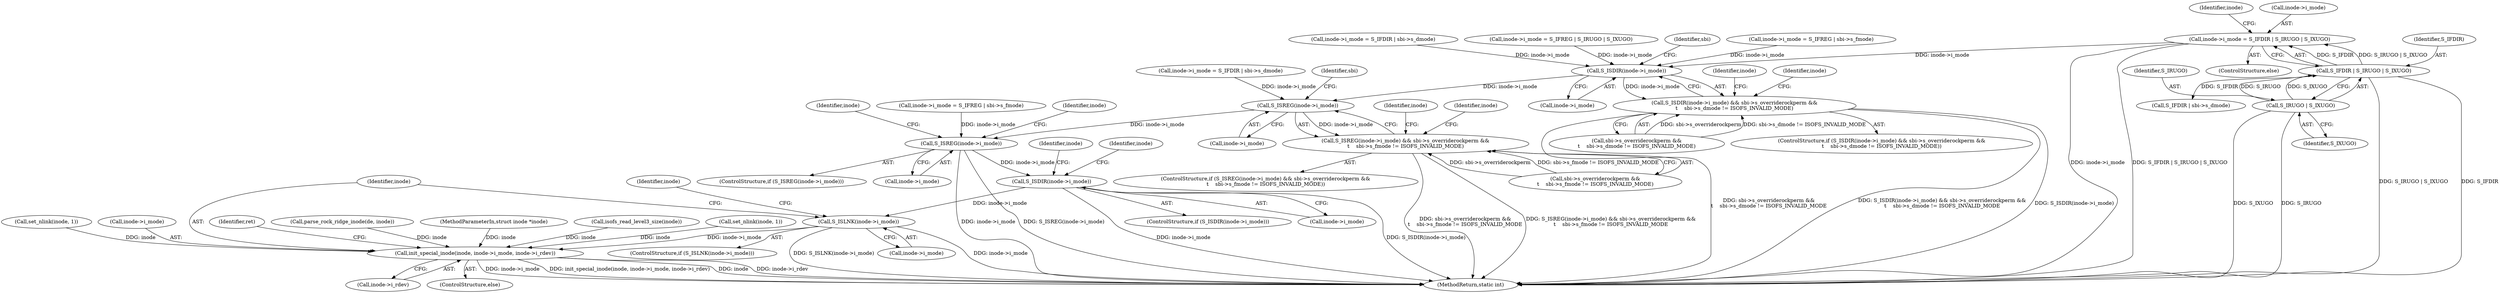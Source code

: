 digraph "0_linux_410dd3cf4c9b36f27ed4542ee18b1af5e68645a4_0@pointer" {
"1000304" [label="(Call,inode->i_mode = S_IFDIR | S_IRUGO | S_IXUGO)"];
"1000308" [label="(Call,S_IFDIR | S_IRUGO | S_IXUGO)"];
"1000310" [label="(Call,S_IRUGO | S_IXUGO)"];
"1000578" [label="(Call,S_ISDIR(inode->i_mode))"];
"1000577" [label="(Call,S_ISDIR(inode->i_mode) && sbi->s_overriderockperm &&\n\t    sbi->s_dmode != ISOFS_INVALID_MODE)"];
"1000602" [label="(Call,S_ISREG(inode->i_mode))"];
"1000601" [label="(Call,S_ISREG(inode->i_mode) && sbi->s_overriderockperm &&\n\t    sbi->s_fmode != ISOFS_INVALID_MODE)"];
"1000625" [label="(Call,S_ISREG(inode->i_mode))"];
"1000663" [label="(Call,S_ISDIR(inode->i_mode))"];
"1000682" [label="(Call,S_ISLNK(inode->i_mode))"];
"1000702" [label="(Call,init_special_inode(inode, inode->i_mode, inode->i_rdev))"];
"1000664" [label="(Call,inode->i_mode)"];
"1000711" [label="(Identifier,ret)"];
"1000591" [label="(Call,inode->i_mode = S_IFDIR | sbi->s_dmode)"];
"1000625" [label="(Call,S_ISREG(inode->i_mode))"];
"1000312" [label="(Identifier,S_IXUGO)"];
"1000683" [label="(Call,inode->i_mode)"];
"1000681" [label="(ControlStructure,if (S_ISLNK(inode->i_mode)))"];
"1000663" [label="(Call,S_ISDIR(inode->i_mode))"];
"1000308" [label="(Call,S_IFDIR | S_IRUGO | S_IXUGO)"];
"1000600" [label="(ControlStructure,if (S_ISREG(inode->i_mode) && sbi->s_overriderockperm &&\n\t    sbi->s_fmode != ISOFS_INVALID_MODE))"];
"1000303" [label="(ControlStructure,else)"];
"1000602" [label="(Call,S_ISREG(inode->i_mode))"];
"1000595" [label="(Call,S_IFDIR | sbi->s_dmode)"];
"1000579" [label="(Call,inode->i_mode)"];
"1000604" [label="(Identifier,inode)"];
"1000325" [label="(Call,inode->i_mode = S_IFREG | sbi->s_fmode)"];
"1000551" [label="(Call,parse_rock_ridge_inode(de, inode))"];
"1000578" [label="(Call,S_ISDIR(inode->i_mode))"];
"1000311" [label="(Identifier,S_IRUGO)"];
"1000603" [label="(Call,inode->i_mode)"];
"1000113" [label="(MethodParameterIn,struct inode *inode)"];
"1000662" [label="(ControlStructure,if (S_ISDIR(inode->i_mode)))"];
"1000582" [label="(Call,sbi->s_overriderockperm &&\n\t    sbi->s_dmode != ISOFS_INVALID_MODE)"];
"1000304" [label="(Call,inode->i_mode = S_IFDIR | S_IRUGO | S_IXUGO)"];
"1000701" [label="(ControlStructure,else)"];
"1000408" [label="(Call,isofs_read_level3_size(inode))"];
"1000684" [label="(Identifier,inode)"];
"1000627" [label="(Identifier,inode)"];
"1000707" [label="(Call,inode->i_rdev)"];
"1000345" [label="(Call,set_nlink(inode, 1))"];
"1000704" [label="(Call,inode->i_mode)"];
"1000577" [label="(Call,S_ISDIR(inode->i_mode) && sbi->s_overriderockperm &&\n\t    sbi->s_dmode != ISOFS_INVALID_MODE)"];
"1000626" [label="(Call,inode->i_mode)"];
"1000294" [label="(Call,inode->i_mode = S_IFDIR | sbi->s_dmode)"];
"1000703" [label="(Identifier,inode)"];
"1000310" [label="(Call,S_IRUGO | S_IXUGO)"];
"1000725" [label="(MethodReturn,static int)"];
"1000606" [label="(Call,sbi->s_overriderockperm &&\n\t    sbi->s_fmode != ISOFS_INVALID_MODE)"];
"1000617" [label="(Identifier,inode)"];
"1000670" [label="(Identifier,inode)"];
"1000336" [label="(Call,inode->i_mode = S_IFREG | S_IRUGO | S_IXUGO)"];
"1000313" [label="(Call,set_nlink(inode, 1))"];
"1000665" [label="(Identifier,inode)"];
"1000576" [label="(ControlStructure,if (S_ISDIR(inode->i_mode) && sbi->s_overriderockperm &&\n\t    sbi->s_dmode != ISOFS_INVALID_MODE))"];
"1000682" [label="(Call,S_ISLNK(inode->i_mode))"];
"1000601" [label="(Call,S_ISREG(inode->i_mode) && sbi->s_overriderockperm &&\n\t    sbi->s_fmode != ISOFS_INVALID_MODE)"];
"1000689" [label="(Identifier,inode)"];
"1000584" [label="(Identifier,sbi)"];
"1000593" [label="(Identifier,inode)"];
"1000624" [label="(ControlStructure,if (S_ISREG(inode->i_mode)))"];
"1000702" [label="(Call,init_special_inode(inode, inode->i_mode, inode->i_rdev))"];
"1000608" [label="(Identifier,sbi)"];
"1000314" [label="(Identifier,inode)"];
"1000309" [label="(Identifier,S_IFDIR)"];
"1000305" [label="(Call,inode->i_mode)"];
"1000632" [label="(Identifier,inode)"];
"1000615" [label="(Call,inode->i_mode = S_IFREG | sbi->s_fmode)"];
"1000304" -> "1000303"  [label="AST: "];
"1000304" -> "1000308"  [label="CFG: "];
"1000305" -> "1000304"  [label="AST: "];
"1000308" -> "1000304"  [label="AST: "];
"1000314" -> "1000304"  [label="CFG: "];
"1000304" -> "1000725"  [label="DDG: inode->i_mode"];
"1000304" -> "1000725"  [label="DDG: S_IFDIR | S_IRUGO | S_IXUGO"];
"1000308" -> "1000304"  [label="DDG: S_IFDIR"];
"1000308" -> "1000304"  [label="DDG: S_IRUGO | S_IXUGO"];
"1000304" -> "1000578"  [label="DDG: inode->i_mode"];
"1000308" -> "1000310"  [label="CFG: "];
"1000309" -> "1000308"  [label="AST: "];
"1000310" -> "1000308"  [label="AST: "];
"1000308" -> "1000725"  [label="DDG: S_IRUGO | S_IXUGO"];
"1000308" -> "1000725"  [label="DDG: S_IFDIR"];
"1000310" -> "1000308"  [label="DDG: S_IRUGO"];
"1000310" -> "1000308"  [label="DDG: S_IXUGO"];
"1000308" -> "1000595"  [label="DDG: S_IFDIR"];
"1000310" -> "1000312"  [label="CFG: "];
"1000311" -> "1000310"  [label="AST: "];
"1000312" -> "1000310"  [label="AST: "];
"1000310" -> "1000725"  [label="DDG: S_IXUGO"];
"1000310" -> "1000725"  [label="DDG: S_IRUGO"];
"1000578" -> "1000577"  [label="AST: "];
"1000578" -> "1000579"  [label="CFG: "];
"1000579" -> "1000578"  [label="AST: "];
"1000584" -> "1000578"  [label="CFG: "];
"1000577" -> "1000578"  [label="CFG: "];
"1000578" -> "1000577"  [label="DDG: inode->i_mode"];
"1000325" -> "1000578"  [label="DDG: inode->i_mode"];
"1000294" -> "1000578"  [label="DDG: inode->i_mode"];
"1000336" -> "1000578"  [label="DDG: inode->i_mode"];
"1000578" -> "1000602"  [label="DDG: inode->i_mode"];
"1000577" -> "1000576"  [label="AST: "];
"1000577" -> "1000582"  [label="CFG: "];
"1000582" -> "1000577"  [label="AST: "];
"1000593" -> "1000577"  [label="CFG: "];
"1000604" -> "1000577"  [label="CFG: "];
"1000577" -> "1000725"  [label="DDG: S_ISDIR(inode->i_mode) && sbi->s_overriderockperm &&\n\t    sbi->s_dmode != ISOFS_INVALID_MODE"];
"1000577" -> "1000725"  [label="DDG: S_ISDIR(inode->i_mode)"];
"1000577" -> "1000725"  [label="DDG: sbi->s_overriderockperm &&\n\t    sbi->s_dmode != ISOFS_INVALID_MODE"];
"1000582" -> "1000577"  [label="DDG: sbi->s_overriderockperm"];
"1000582" -> "1000577"  [label="DDG: sbi->s_dmode != ISOFS_INVALID_MODE"];
"1000602" -> "1000601"  [label="AST: "];
"1000602" -> "1000603"  [label="CFG: "];
"1000603" -> "1000602"  [label="AST: "];
"1000608" -> "1000602"  [label="CFG: "];
"1000601" -> "1000602"  [label="CFG: "];
"1000602" -> "1000601"  [label="DDG: inode->i_mode"];
"1000591" -> "1000602"  [label="DDG: inode->i_mode"];
"1000602" -> "1000625"  [label="DDG: inode->i_mode"];
"1000601" -> "1000600"  [label="AST: "];
"1000601" -> "1000606"  [label="CFG: "];
"1000606" -> "1000601"  [label="AST: "];
"1000617" -> "1000601"  [label="CFG: "];
"1000627" -> "1000601"  [label="CFG: "];
"1000601" -> "1000725"  [label="DDG: sbi->s_overriderockperm &&\n\t    sbi->s_fmode != ISOFS_INVALID_MODE"];
"1000601" -> "1000725"  [label="DDG: S_ISREG(inode->i_mode) && sbi->s_overriderockperm &&\n\t    sbi->s_fmode != ISOFS_INVALID_MODE"];
"1000606" -> "1000601"  [label="DDG: sbi->s_overriderockperm"];
"1000606" -> "1000601"  [label="DDG: sbi->s_fmode != ISOFS_INVALID_MODE"];
"1000625" -> "1000624"  [label="AST: "];
"1000625" -> "1000626"  [label="CFG: "];
"1000626" -> "1000625"  [label="AST: "];
"1000632" -> "1000625"  [label="CFG: "];
"1000665" -> "1000625"  [label="CFG: "];
"1000625" -> "1000725"  [label="DDG: inode->i_mode"];
"1000625" -> "1000725"  [label="DDG: S_ISREG(inode->i_mode)"];
"1000615" -> "1000625"  [label="DDG: inode->i_mode"];
"1000625" -> "1000663"  [label="DDG: inode->i_mode"];
"1000663" -> "1000662"  [label="AST: "];
"1000663" -> "1000664"  [label="CFG: "];
"1000664" -> "1000663"  [label="AST: "];
"1000670" -> "1000663"  [label="CFG: "];
"1000684" -> "1000663"  [label="CFG: "];
"1000663" -> "1000725"  [label="DDG: S_ISDIR(inode->i_mode)"];
"1000663" -> "1000725"  [label="DDG: inode->i_mode"];
"1000663" -> "1000682"  [label="DDG: inode->i_mode"];
"1000682" -> "1000681"  [label="AST: "];
"1000682" -> "1000683"  [label="CFG: "];
"1000683" -> "1000682"  [label="AST: "];
"1000689" -> "1000682"  [label="CFG: "];
"1000703" -> "1000682"  [label="CFG: "];
"1000682" -> "1000725"  [label="DDG: S_ISLNK(inode->i_mode)"];
"1000682" -> "1000725"  [label="DDG: inode->i_mode"];
"1000682" -> "1000702"  [label="DDG: inode->i_mode"];
"1000702" -> "1000701"  [label="AST: "];
"1000702" -> "1000707"  [label="CFG: "];
"1000703" -> "1000702"  [label="AST: "];
"1000704" -> "1000702"  [label="AST: "];
"1000707" -> "1000702"  [label="AST: "];
"1000711" -> "1000702"  [label="CFG: "];
"1000702" -> "1000725"  [label="DDG: init_special_inode(inode, inode->i_mode, inode->i_rdev)"];
"1000702" -> "1000725"  [label="DDG: inode"];
"1000702" -> "1000725"  [label="DDG: inode->i_rdev"];
"1000702" -> "1000725"  [label="DDG: inode->i_mode"];
"1000551" -> "1000702"  [label="DDG: inode"];
"1000408" -> "1000702"  [label="DDG: inode"];
"1000345" -> "1000702"  [label="DDG: inode"];
"1000313" -> "1000702"  [label="DDG: inode"];
"1000113" -> "1000702"  [label="DDG: inode"];
}
